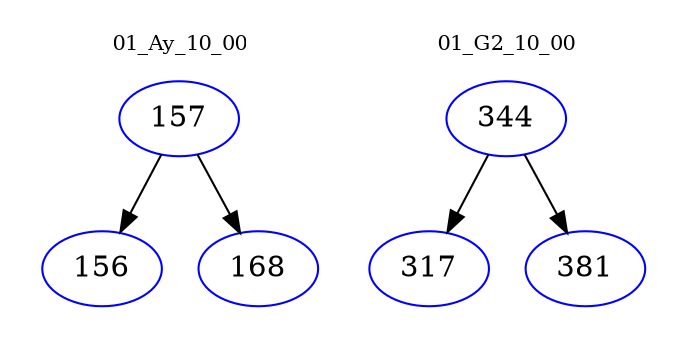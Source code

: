 digraph{
subgraph cluster_0 {
color = white
label = "01_Ay_10_00";
fontsize=10;
T0_157 [label="157", color="blue"]
T0_157 -> T0_156 [color="black"]
T0_156 [label="156", color="blue"]
T0_157 -> T0_168 [color="black"]
T0_168 [label="168", color="blue"]
}
subgraph cluster_1 {
color = white
label = "01_G2_10_00";
fontsize=10;
T1_344 [label="344", color="blue"]
T1_344 -> T1_317 [color="black"]
T1_317 [label="317", color="blue"]
T1_344 -> T1_381 [color="black"]
T1_381 [label="381", color="blue"]
}
}
